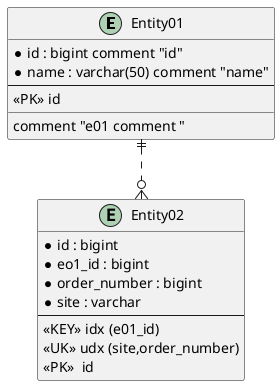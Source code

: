 @startuml

'hide the spot
'hide circle

' avoid problems with angled crows feet
skinparam linetype ortho

entity "Entity01" as e01 {
  *id : bigint comment "id"
  *name : varchar(50) comment "name"
  --
  <<PK>> id
  __
  comment "e01 comment "
}

entity "Entity02" as e02 {
  *id : bigint
  *eo1_id : bigint
  *order_number : bigint
  *site : varchar
  --
  <<KEY>> idx (e01_id)
   <<UK>> udx (site,order_number)
   <<PK>>  id
}


e01 ||..o{ e02

@enduml